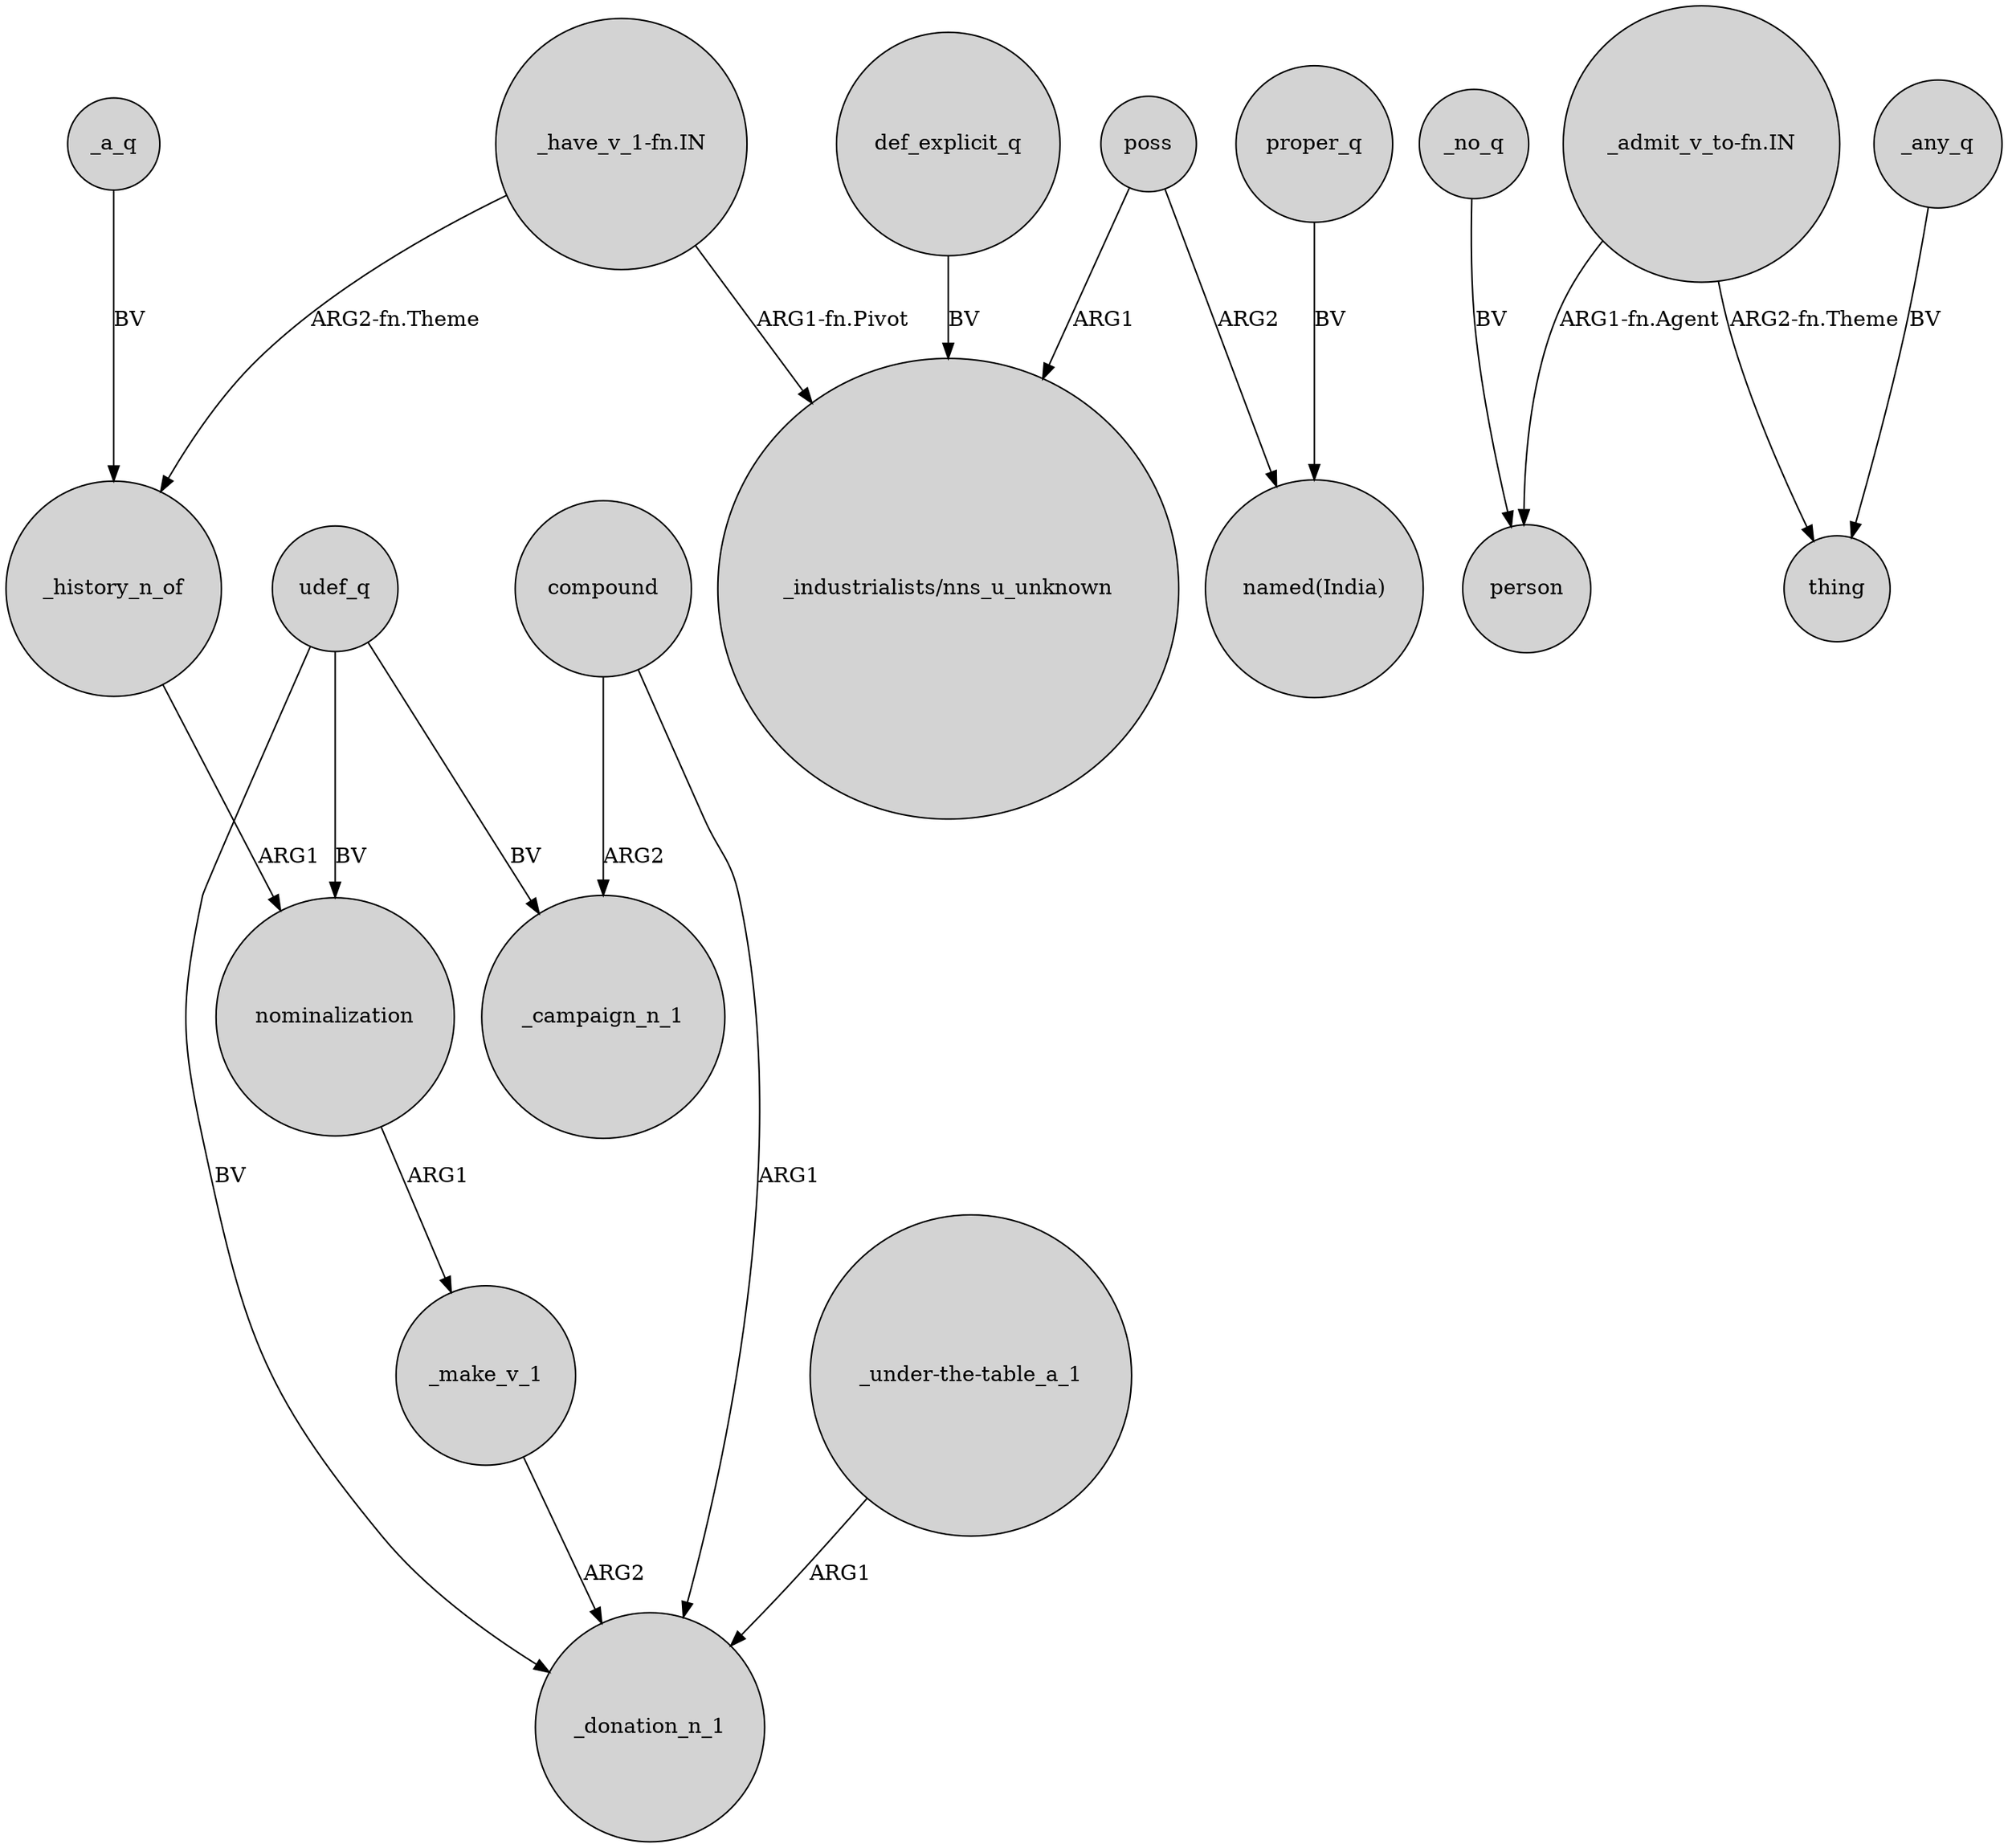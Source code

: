 digraph {
	node [shape=circle style=filled]
	_a_q -> _history_n_of [label=BV]
	proper_q -> "named(India)" [label=BV]
	udef_q -> _donation_n_1 [label=BV]
	compound -> _donation_n_1 [label=ARG1]
	udef_q -> _campaign_n_1 [label=BV]
	nominalization -> _make_v_1 [label=ARG1]
	"_have_v_1-fn.IN" -> "_industrialists/nns_u_unknown" [label="ARG1-fn.Pivot"]
	"_admit_v_to-fn.IN" -> person [label="ARG1-fn.Agent"]
	poss -> "_industrialists/nns_u_unknown" [label=ARG1]
	def_explicit_q -> "_industrialists/nns_u_unknown" [label=BV]
	_make_v_1 -> _donation_n_1 [label=ARG2]
	poss -> "named(India)" [label=ARG2]
	"_under-the-table_a_1" -> _donation_n_1 [label=ARG1]
	_no_q -> person [label=BV]
	udef_q -> nominalization [label=BV]
	_history_n_of -> nominalization [label=ARG1]
	"_admit_v_to-fn.IN" -> thing [label="ARG2-fn.Theme"]
	compound -> _campaign_n_1 [label=ARG2]
	_any_q -> thing [label=BV]
	"_have_v_1-fn.IN" -> _history_n_of [label="ARG2-fn.Theme"]
}
